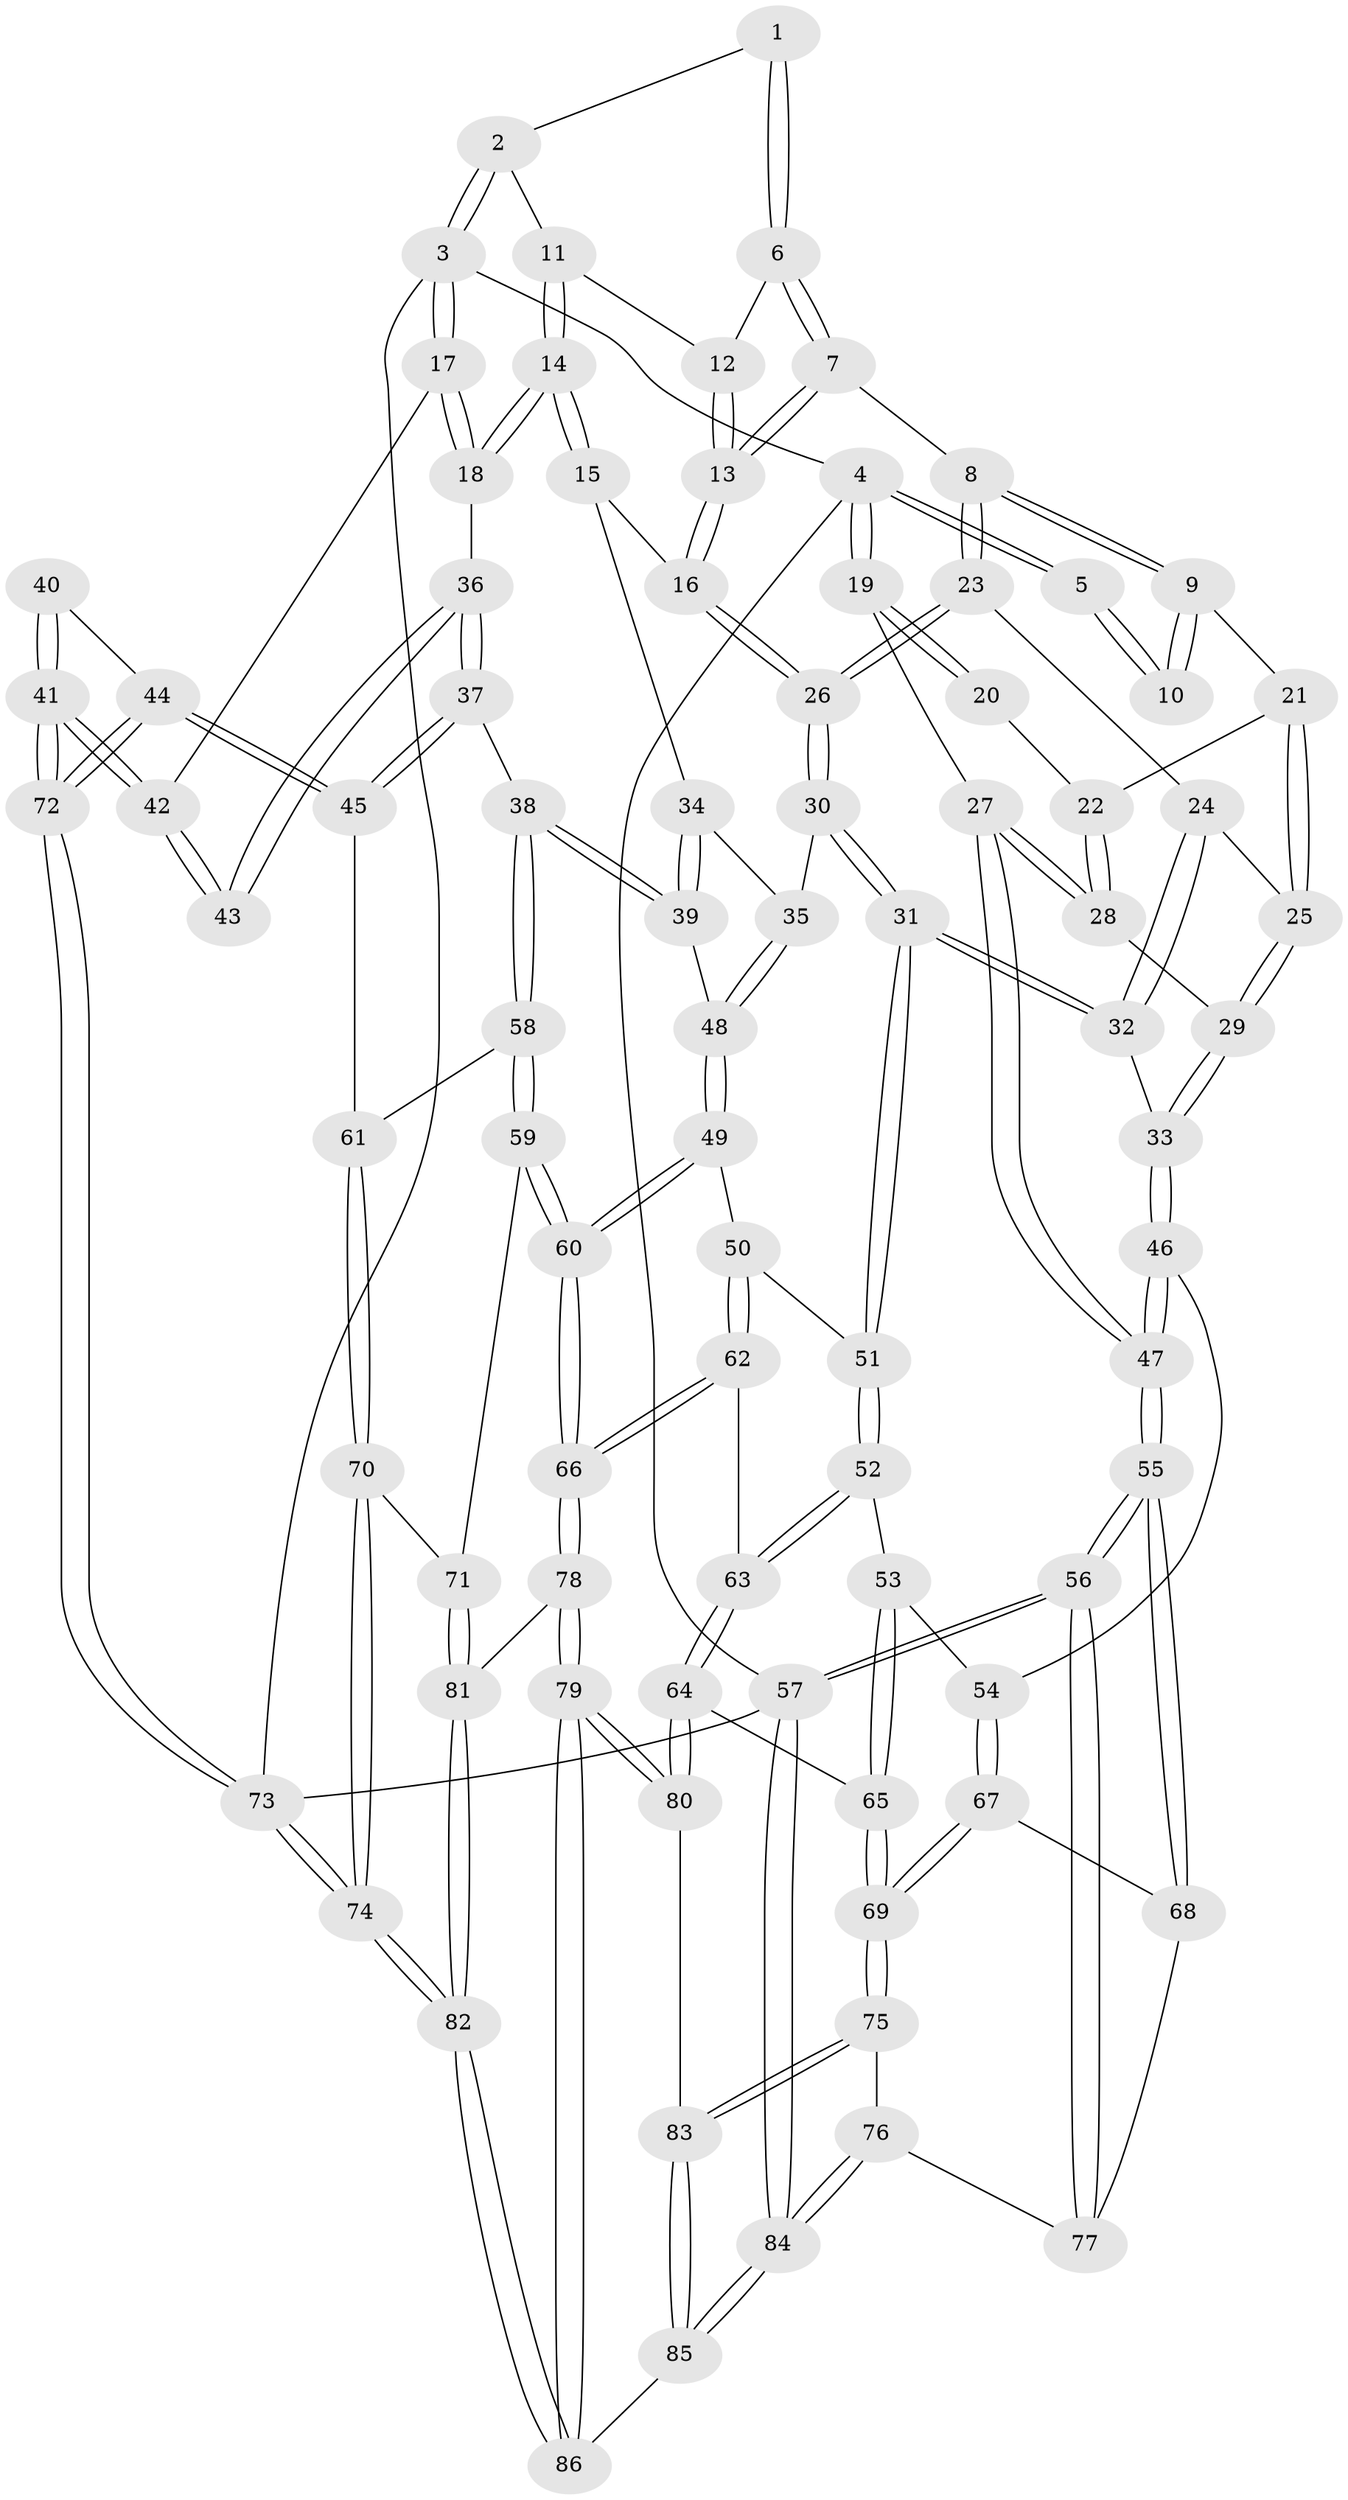 // Generated by graph-tools (version 1.1) at 2025/11/02/27/25 16:11:57]
// undirected, 86 vertices, 212 edges
graph export_dot {
graph [start="1"]
  node [color=gray90,style=filled];
  1 [pos="+0.5141886238101439+0"];
  2 [pos="+0.8873206854826238+0"];
  3 [pos="+1+0"];
  4 [pos="+0+0"];
  5 [pos="+0.32690385025759566+0"];
  6 [pos="+0.5175208035560076+0"];
  7 [pos="+0.4448414299727166+0.15167522780617612"];
  8 [pos="+0.3663281927302587+0.2138035375534885"];
  9 [pos="+0.29210556424836454+0.1604378678371295"];
  10 [pos="+0.24617524792666595+0.06442706972819119"];
  11 [pos="+0.7995232453299123+0.12242630831955176"];
  12 [pos="+0.5658164345241421+0"];
  13 [pos="+0.6093486326158104+0.20333137109293117"];
  14 [pos="+0.8189653061004488+0.27492158335376293"];
  15 [pos="+0.7608971524017338+0.2799635480695729"];
  16 [pos="+0.6300741105291155+0.24936962750351316"];
  17 [pos="+1+0.18831109749955632"];
  18 [pos="+0.8250745298194546+0.2775314257428423"];
  19 [pos="+0+0"];
  20 [pos="+0.12834718111799215+0.11641214304059827"];
  21 [pos="+0.23484297704375984+0.25309606767492776"];
  22 [pos="+0.09286287365879287+0.2598989114447822"];
  23 [pos="+0.4195704837914091+0.32045421950336417"];
  24 [pos="+0.3594715269925567+0.3538801406813894"];
  25 [pos="+0.23483184388311087+0.36610856458092966"];
  26 [pos="+0.483203777218601+0.34451842006028854"];
  27 [pos="+0+0.3451215390902631"];
  28 [pos="+0.050479318576446504+0.32364579758005524"];
  29 [pos="+0.17240878735772672+0.4157180232591734"];
  30 [pos="+0.5042791160925197+0.4811254526542371"];
  31 [pos="+0.4182368077907295+0.5579324446167138"];
  32 [pos="+0.32920363387947044+0.4792432417908656"];
  33 [pos="+0.18130360426339204+0.4913849142569191"];
  34 [pos="+0.6844998607947027+0.4191394227803408"];
  35 [pos="+0.5116106543337912+0.48477624324814644"];
  36 [pos="+0.8394506651882445+0.38708397812653333"];
  37 [pos="+0.8046978863447818+0.5355419177289507"];
  38 [pos="+0.7440315502923517+0.5703318647891957"];
  39 [pos="+0.6751840279355527+0.5513781786713414"];
  40 [pos="+0.8936451195220563+0.44263440598589027"];
  41 [pos="+1+0.6185289187016925"];
  42 [pos="+1+0.5434891871219623"];
  43 [pos="+0.8792849758570126+0.42374698092504354"];
  44 [pos="+1+0.632858313289292"];
  45 [pos="+0.9466002878503044+0.6370144089807493"];
  46 [pos="+0.16185614946080715+0.5648457702765428"];
  47 [pos="+0+0.5402657502286906"];
  48 [pos="+0.6108988852377467+0.5661357348365141"];
  49 [pos="+0.5967918650496083+0.6355430340013537"];
  50 [pos="+0.4998724522159137+0.6506147882431865"];
  51 [pos="+0.4077345821431795+0.5851022609141854"];
  52 [pos="+0.40494092349953664+0.588069360620911"];
  53 [pos="+0.2769888765861786+0.6105889984634797"];
  54 [pos="+0.16355881535976174+0.5685587413362433"];
  55 [pos="+0+0.6449233012426565"];
  56 [pos="+0+1"];
  57 [pos="+0+1"];
  58 [pos="+0.7484463867222366+0.6524983702059513"];
  59 [pos="+0.7245767682885329+0.7204229777617064"];
  60 [pos="+0.6308533497602151+0.7659745965156441"];
  61 [pos="+0.8981884218851148+0.676547044612369"];
  62 [pos="+0.4991933976885112+0.7458995180683223"];
  63 [pos="+0.3990709174904129+0.7339020404527237"];
  64 [pos="+0.36273029327440953+0.7692187552253463"];
  65 [pos="+0.30331158691984583+0.7545053989674378"];
  66 [pos="+0.6053048513179903+0.8130443608268928"];
  67 [pos="+0.13866660874866538+0.6987369091810441"];
  68 [pos="+0.0776768768243347+0.7284342150437993"];
  69 [pos="+0.21081613801956064+0.783665375254261"];
  70 [pos="+0.8500767010552353+0.7501789231390344"];
  71 [pos="+0.8130039102318132+0.7613420367430827"];
  72 [pos="+1+0.6529451911259213"];
  73 [pos="+1+1"];
  74 [pos="+1+1"];
  75 [pos="+0.19923862709785356+0.8469025495464412"];
  76 [pos="+0.13191211299232355+0.8734268857372087"];
  77 [pos="+0.05442404254538661+0.8135239312851303"];
  78 [pos="+0.6052251466514059+0.8197868354214367"];
  79 [pos="+0.4544213440075506+0.9815628143541594"];
  80 [pos="+0.397102315920346+0.9208168522520526"];
  81 [pos="+0.7764990371349518+0.9470445653369373"];
  82 [pos="+1+1"];
  83 [pos="+0.23844163454047565+0.8981512178987485"];
  84 [pos="+0+1"];
  85 [pos="+0.08907751293809135+1"];
  86 [pos="+0.4562501233387782+1"];
  1 -- 2;
  1 -- 6;
  1 -- 6;
  2 -- 3;
  2 -- 3;
  2 -- 11;
  3 -- 4;
  3 -- 17;
  3 -- 17;
  3 -- 73;
  4 -- 5;
  4 -- 5;
  4 -- 19;
  4 -- 19;
  4 -- 57;
  5 -- 10;
  5 -- 10;
  6 -- 7;
  6 -- 7;
  6 -- 12;
  7 -- 8;
  7 -- 13;
  7 -- 13;
  8 -- 9;
  8 -- 9;
  8 -- 23;
  8 -- 23;
  9 -- 10;
  9 -- 10;
  9 -- 21;
  11 -- 12;
  11 -- 14;
  11 -- 14;
  12 -- 13;
  12 -- 13;
  13 -- 16;
  13 -- 16;
  14 -- 15;
  14 -- 15;
  14 -- 18;
  14 -- 18;
  15 -- 16;
  15 -- 34;
  16 -- 26;
  16 -- 26;
  17 -- 18;
  17 -- 18;
  17 -- 42;
  18 -- 36;
  19 -- 20;
  19 -- 20;
  19 -- 27;
  20 -- 22;
  21 -- 22;
  21 -- 25;
  21 -- 25;
  22 -- 28;
  22 -- 28;
  23 -- 24;
  23 -- 26;
  23 -- 26;
  24 -- 25;
  24 -- 32;
  24 -- 32;
  25 -- 29;
  25 -- 29;
  26 -- 30;
  26 -- 30;
  27 -- 28;
  27 -- 28;
  27 -- 47;
  27 -- 47;
  28 -- 29;
  29 -- 33;
  29 -- 33;
  30 -- 31;
  30 -- 31;
  30 -- 35;
  31 -- 32;
  31 -- 32;
  31 -- 51;
  31 -- 51;
  32 -- 33;
  33 -- 46;
  33 -- 46;
  34 -- 35;
  34 -- 39;
  34 -- 39;
  35 -- 48;
  35 -- 48;
  36 -- 37;
  36 -- 37;
  36 -- 43;
  36 -- 43;
  37 -- 38;
  37 -- 45;
  37 -- 45;
  38 -- 39;
  38 -- 39;
  38 -- 58;
  38 -- 58;
  39 -- 48;
  40 -- 41;
  40 -- 41;
  40 -- 44;
  41 -- 42;
  41 -- 42;
  41 -- 72;
  41 -- 72;
  42 -- 43;
  42 -- 43;
  44 -- 45;
  44 -- 45;
  44 -- 72;
  44 -- 72;
  45 -- 61;
  46 -- 47;
  46 -- 47;
  46 -- 54;
  47 -- 55;
  47 -- 55;
  48 -- 49;
  48 -- 49;
  49 -- 50;
  49 -- 60;
  49 -- 60;
  50 -- 51;
  50 -- 62;
  50 -- 62;
  51 -- 52;
  51 -- 52;
  52 -- 53;
  52 -- 63;
  52 -- 63;
  53 -- 54;
  53 -- 65;
  53 -- 65;
  54 -- 67;
  54 -- 67;
  55 -- 56;
  55 -- 56;
  55 -- 68;
  55 -- 68;
  56 -- 57;
  56 -- 57;
  56 -- 77;
  56 -- 77;
  57 -- 84;
  57 -- 84;
  57 -- 73;
  58 -- 59;
  58 -- 59;
  58 -- 61;
  59 -- 60;
  59 -- 60;
  59 -- 71;
  60 -- 66;
  60 -- 66;
  61 -- 70;
  61 -- 70;
  62 -- 63;
  62 -- 66;
  62 -- 66;
  63 -- 64;
  63 -- 64;
  64 -- 65;
  64 -- 80;
  64 -- 80;
  65 -- 69;
  65 -- 69;
  66 -- 78;
  66 -- 78;
  67 -- 68;
  67 -- 69;
  67 -- 69;
  68 -- 77;
  69 -- 75;
  69 -- 75;
  70 -- 71;
  70 -- 74;
  70 -- 74;
  71 -- 81;
  71 -- 81;
  72 -- 73;
  72 -- 73;
  73 -- 74;
  73 -- 74;
  74 -- 82;
  74 -- 82;
  75 -- 76;
  75 -- 83;
  75 -- 83;
  76 -- 77;
  76 -- 84;
  76 -- 84;
  78 -- 79;
  78 -- 79;
  78 -- 81;
  79 -- 80;
  79 -- 80;
  79 -- 86;
  79 -- 86;
  80 -- 83;
  81 -- 82;
  81 -- 82;
  82 -- 86;
  82 -- 86;
  83 -- 85;
  83 -- 85;
  84 -- 85;
  84 -- 85;
  85 -- 86;
}
